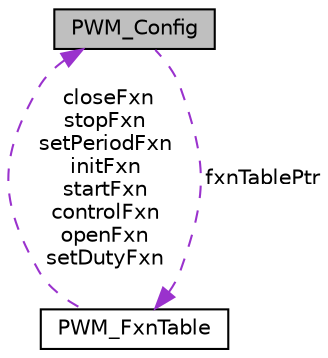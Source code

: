 digraph "PWM_Config"
{
  edge [fontname="Helvetica",fontsize="10",labelfontname="Helvetica",labelfontsize="10"];
  node [fontname="Helvetica",fontsize="10",shape=record];
  Node1 [label="PWM_Config",height=0.2,width=0.4,color="black", fillcolor="grey75", style="filled", fontcolor="black"];
  Node2 -> Node1 [dir="back",color="darkorchid3",fontsize="10",style="dashed",label=" fxnTablePtr" ,fontname="Helvetica"];
  Node2 [label="PWM_FxnTable",height=0.2,width=0.4,color="black", fillcolor="white", style="filled",URL="$struct_p_w_m___fxn_table.html",tooltip="The definition of a PWM function table that contains the required set of functions to control a speci..."];
  Node1 -> Node2 [dir="back",color="darkorchid3",fontsize="10",style="dashed",label=" closeFxn\nstopFxn\nsetPeriodFxn\ninitFxn\nstartFxn\ncontrolFxn\nopenFxn\nsetDutyFxn" ,fontname="Helvetica"];
}
